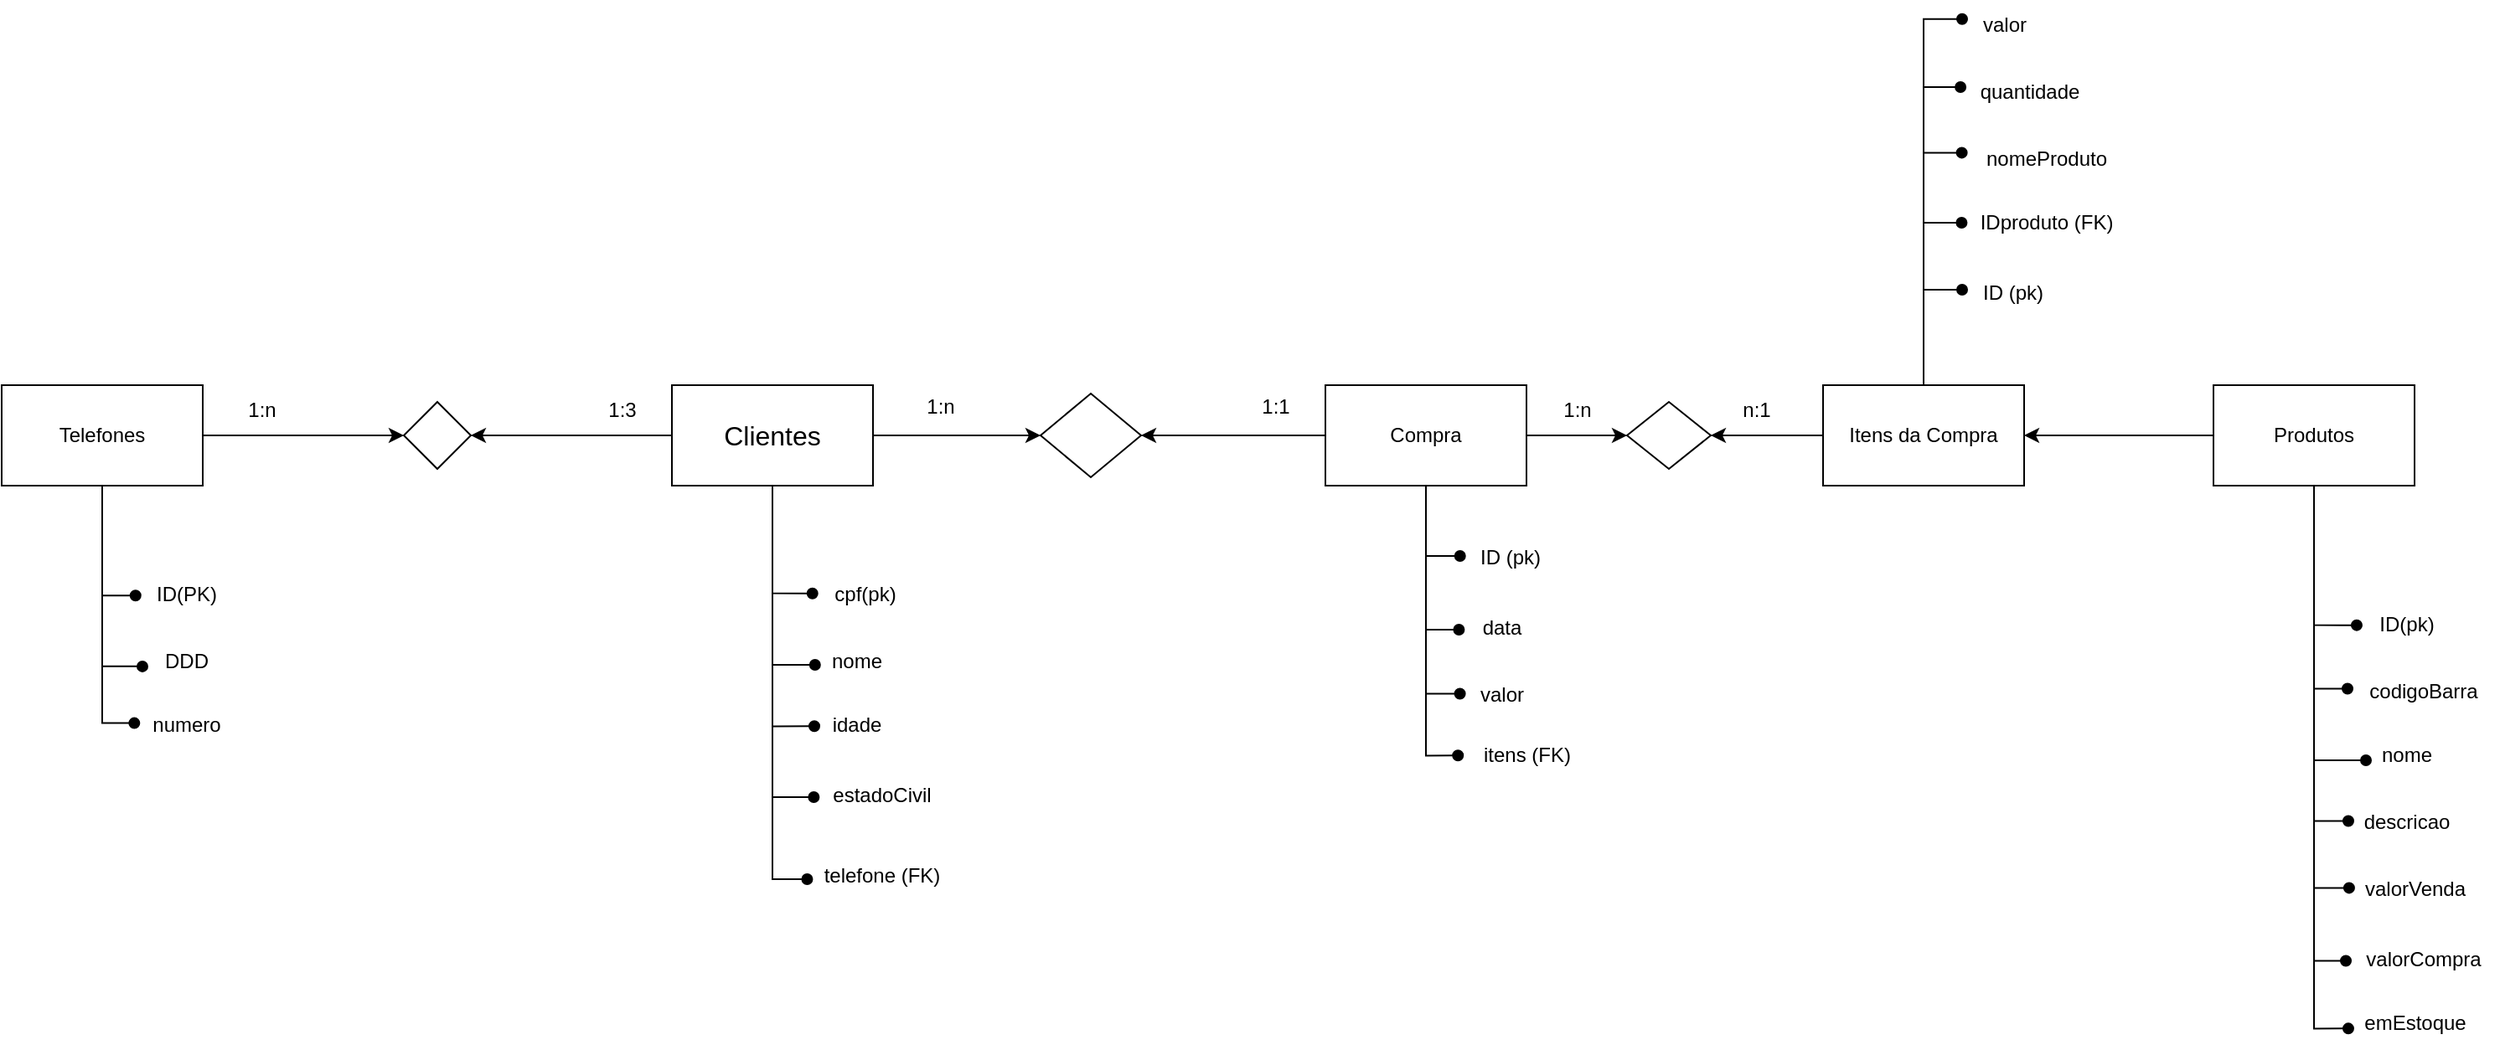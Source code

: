 <mxfile version="26.0.9">
  <diagram name="Página-1" id="S4DuTbSTEtwV_ly8wl8z">
    <mxGraphModel dx="2514" dy="2162" grid="1" gridSize="10" guides="1" tooltips="1" connect="1" arrows="1" fold="1" page="1" pageScale="1" pageWidth="827" pageHeight="1169" math="0" shadow="0">
      <root>
        <mxCell id="0" />
        <mxCell id="1" parent="0" />
        <mxCell id="m0BrgAa3eSk7KKjNeB73-33" style="edgeStyle=orthogonalEdgeStyle;rounded=0;orthogonalLoop=1;jettySize=auto;html=1;entryX=1;entryY=0.5;entryDx=0;entryDy=0;" edge="1" parent="1" source="NIqZHeDaQvGw6LNS0srn-1" target="m0BrgAa3eSk7KKjNeB73-29">
          <mxGeometry relative="1" as="geometry" />
        </mxCell>
        <mxCell id="m0BrgAa3eSk7KKjNeB73-74" value="" style="edgeStyle=orthogonalEdgeStyle;rounded=0;orthogonalLoop=1;jettySize=auto;html=1;" edge="1" parent="1" source="NIqZHeDaQvGw6LNS0srn-1" target="m0BrgAa3eSk7KKjNeB73-73">
          <mxGeometry relative="1" as="geometry" />
        </mxCell>
        <mxCell id="NIqZHeDaQvGw6LNS0srn-1" value="&lt;font size=&quot;3&quot;&gt;Clientes&lt;/font&gt;" style="rounded=0;whiteSpace=wrap;html=1;" parent="1" vertex="1">
          <mxGeometry x="160" y="200" width="120" height="60" as="geometry" />
        </mxCell>
        <mxCell id="m0BrgAa3eSk7KKjNeB73-6" value="cpf(pk)" style="text;html=1;align=center;verticalAlign=middle;resizable=0;points=[];autosize=1;strokeColor=none;fillColor=none;" vertex="1" parent="1">
          <mxGeometry x="245" y="310" width="60" height="30" as="geometry" />
        </mxCell>
        <mxCell id="m0BrgAa3eSk7KKjNeB73-7" style="edgeStyle=orthogonalEdgeStyle;rounded=0;orthogonalLoop=1;jettySize=auto;html=1;entryX=-0.019;entryY=0.478;entryDx=0;entryDy=0;entryPerimeter=0;endArrow=oval;endFill=1;" edge="1" parent="1" source="NIqZHeDaQvGw6LNS0srn-1" target="m0BrgAa3eSk7KKjNeB73-6">
          <mxGeometry relative="1" as="geometry">
            <Array as="points">
              <mxPoint x="220" y="324" />
            </Array>
          </mxGeometry>
        </mxCell>
        <mxCell id="m0BrgAa3eSk7KKjNeB73-11" value="nome" style="text;html=1;align=center;verticalAlign=middle;resizable=0;points=[];autosize=1;strokeColor=none;fillColor=none;" vertex="1" parent="1">
          <mxGeometry x="245" y="350" width="50" height="30" as="geometry" />
        </mxCell>
        <mxCell id="m0BrgAa3eSk7KKjNeB73-12" value="idade" style="text;html=1;align=center;verticalAlign=middle;resizable=0;points=[];autosize=1;strokeColor=none;fillColor=none;" vertex="1" parent="1">
          <mxGeometry x="245" y="388" width="50" height="30" as="geometry" />
        </mxCell>
        <mxCell id="m0BrgAa3eSk7KKjNeB73-14" value="estadoCivil" style="text;html=1;align=center;verticalAlign=middle;resizable=0;points=[];autosize=1;strokeColor=none;fillColor=none;" vertex="1" parent="1">
          <mxGeometry x="245" y="430" width="80" height="30" as="geometry" />
        </mxCell>
        <mxCell id="m0BrgAa3eSk7KKjNeB73-32" style="edgeStyle=orthogonalEdgeStyle;rounded=0;orthogonalLoop=1;jettySize=auto;html=1;entryX=0;entryY=0.5;entryDx=0;entryDy=0;" edge="1" parent="1" source="m0BrgAa3eSk7KKjNeB73-16" target="m0BrgAa3eSk7KKjNeB73-29">
          <mxGeometry relative="1" as="geometry" />
        </mxCell>
        <mxCell id="m0BrgAa3eSk7KKjNeB73-16" value="Telefones" style="whiteSpace=wrap;html=1;" vertex="1" parent="1">
          <mxGeometry x="-240" y="200" width="120" height="60" as="geometry" />
        </mxCell>
        <mxCell id="m0BrgAa3eSk7KKjNeB73-18" value="ID(PK)" style="text;html=1;align=center;verticalAlign=middle;resizable=0;points=[];autosize=1;strokeColor=none;fillColor=none;" vertex="1" parent="1">
          <mxGeometry x="-160" y="310" width="60" height="30" as="geometry" />
        </mxCell>
        <mxCell id="m0BrgAa3eSk7KKjNeB73-19" style="edgeStyle=orthogonalEdgeStyle;rounded=0;orthogonalLoop=1;jettySize=auto;html=1;entryX=-0.002;entryY=0.52;entryDx=0;entryDy=0;entryPerimeter=0;endArrow=oval;endFill=1;" edge="1" parent="1" source="m0BrgAa3eSk7KKjNeB73-16" target="m0BrgAa3eSk7KKjNeB73-18">
          <mxGeometry relative="1" as="geometry" />
        </mxCell>
        <mxCell id="m0BrgAa3eSk7KKjNeB73-20" value="DDD" style="text;html=1;align=center;verticalAlign=middle;resizable=0;points=[];autosize=1;strokeColor=none;fillColor=none;" vertex="1" parent="1">
          <mxGeometry x="-155" y="350" width="50" height="30" as="geometry" />
        </mxCell>
        <mxCell id="m0BrgAa3eSk7KKjNeB73-21" value="numero" style="text;html=1;align=center;verticalAlign=middle;resizable=0;points=[];autosize=1;strokeColor=none;fillColor=none;" vertex="1" parent="1">
          <mxGeometry x="-160" y="388" width="60" height="30" as="geometry" />
        </mxCell>
        <mxCell id="m0BrgAa3eSk7KKjNeB73-22" style="edgeStyle=orthogonalEdgeStyle;rounded=0;orthogonalLoop=1;jettySize=auto;html=1;entryX=-0.02;entryY=0.598;entryDx=0;entryDy=0;entryPerimeter=0;endArrow=oval;endFill=1;" edge="1" parent="1" source="m0BrgAa3eSk7KKjNeB73-16" target="m0BrgAa3eSk7KKjNeB73-20">
          <mxGeometry relative="1" as="geometry" />
        </mxCell>
        <mxCell id="m0BrgAa3eSk7KKjNeB73-23" style="edgeStyle=orthogonalEdgeStyle;rounded=0;orthogonalLoop=1;jettySize=auto;html=1;entryX=-0.014;entryY=0.46;entryDx=0;entryDy=0;entryPerimeter=0;endArrow=oval;endFill=1;" edge="1" parent="1" source="m0BrgAa3eSk7KKjNeB73-16" target="m0BrgAa3eSk7KKjNeB73-21">
          <mxGeometry relative="1" as="geometry" />
        </mxCell>
        <mxCell id="m0BrgAa3eSk7KKjNeB73-24" value="telefone (FK)" style="text;html=1;align=center;verticalAlign=middle;resizable=0;points=[];autosize=1;strokeColor=none;fillColor=none;" vertex="1" parent="1">
          <mxGeometry x="240" y="478" width="90" height="30" as="geometry" />
        </mxCell>
        <mxCell id="m0BrgAa3eSk7KKjNeB73-25" style="edgeStyle=orthogonalEdgeStyle;rounded=0;orthogonalLoop=1;jettySize=auto;html=1;entryX=0.008;entryY=0.566;entryDx=0;entryDy=0;entryPerimeter=0;endArrow=oval;endFill=1;exitX=0.5;exitY=1;exitDx=0;exitDy=0;" edge="1" parent="1" source="NIqZHeDaQvGw6LNS0srn-1" target="m0BrgAa3eSk7KKjNeB73-11">
          <mxGeometry relative="1" as="geometry">
            <mxPoint x="230" y="270" as="sourcePoint" />
            <mxPoint x="254" y="334" as="targetPoint" />
            <Array as="points">
              <mxPoint x="220" y="367" />
            </Array>
          </mxGeometry>
        </mxCell>
        <mxCell id="m0BrgAa3eSk7KKjNeB73-26" style="edgeStyle=orthogonalEdgeStyle;rounded=0;orthogonalLoop=1;jettySize=auto;html=1;entryX=0;entryY=0.522;entryDx=0;entryDy=0;entryPerimeter=0;endArrow=oval;endFill=1;exitX=0.5;exitY=1;exitDx=0;exitDy=0;" edge="1" parent="1" source="NIqZHeDaQvGw6LNS0srn-1" target="m0BrgAa3eSk7KKjNeB73-12">
          <mxGeometry relative="1" as="geometry">
            <mxPoint x="220" y="290" as="sourcePoint" />
            <mxPoint x="245" y="397" as="targetPoint" />
            <Array as="points">
              <mxPoint x="220" y="404" />
            </Array>
          </mxGeometry>
        </mxCell>
        <mxCell id="m0BrgAa3eSk7KKjNeB73-27" style="edgeStyle=orthogonalEdgeStyle;rounded=0;orthogonalLoop=1;jettySize=auto;html=1;entryX=-0.004;entryY=0.533;entryDx=0;entryDy=0;entryPerimeter=0;endArrow=oval;endFill=1;" edge="1" parent="1" source="NIqZHeDaQvGw6LNS0srn-1" target="m0BrgAa3eSk7KKjNeB73-14">
          <mxGeometry relative="1" as="geometry" />
        </mxCell>
        <mxCell id="m0BrgAa3eSk7KKjNeB73-28" style="edgeStyle=orthogonalEdgeStyle;rounded=0;orthogonalLoop=1;jettySize=auto;html=1;entryX=0.008;entryY=0.567;entryDx=0;entryDy=0;entryPerimeter=0;endArrow=oval;endFill=1;" edge="1" parent="1" source="NIqZHeDaQvGw6LNS0srn-1" target="m0BrgAa3eSk7KKjNeB73-24">
          <mxGeometry relative="1" as="geometry" />
        </mxCell>
        <mxCell id="m0BrgAa3eSk7KKjNeB73-29" value="" style="rhombus;whiteSpace=wrap;html=1;" vertex="1" parent="1">
          <mxGeometry y="210" width="40" height="40" as="geometry" />
        </mxCell>
        <mxCell id="m0BrgAa3eSk7KKjNeB73-34" value="1:n" style="text;html=1;align=center;verticalAlign=middle;resizable=0;points=[];autosize=1;strokeColor=none;fillColor=none;" vertex="1" parent="1">
          <mxGeometry x="-105" y="200" width="40" height="30" as="geometry" />
        </mxCell>
        <mxCell id="m0BrgAa3eSk7KKjNeB73-35" value="1:3" style="text;html=1;align=center;verticalAlign=middle;resizable=0;points=[];autosize=1;strokeColor=none;fillColor=none;" vertex="1" parent="1">
          <mxGeometry x="110" y="200" width="40" height="30" as="geometry" />
        </mxCell>
        <mxCell id="m0BrgAa3eSk7KKjNeB73-101" style="edgeStyle=orthogonalEdgeStyle;rounded=0;orthogonalLoop=1;jettySize=auto;html=1;entryX=1;entryY=0.5;entryDx=0;entryDy=0;" edge="1" parent="1" source="m0BrgAa3eSk7KKjNeB73-36" target="m0BrgAa3eSk7KKjNeB73-84">
          <mxGeometry relative="1" as="geometry" />
        </mxCell>
        <mxCell id="m0BrgAa3eSk7KKjNeB73-36" value="Produtos" style="whiteSpace=wrap;html=1;" vertex="1" parent="1">
          <mxGeometry x="1080" y="200" width="120" height="60" as="geometry" />
        </mxCell>
        <mxCell id="m0BrgAa3eSk7KKjNeB73-37" value="ID(pk)" style="text;html=1;align=center;verticalAlign=middle;resizable=0;points=[];autosize=1;strokeColor=none;fillColor=none;" vertex="1" parent="1">
          <mxGeometry x="1165" y="328" width="60" height="30" as="geometry" />
        </mxCell>
        <mxCell id="m0BrgAa3eSk7KKjNeB73-38" style="edgeStyle=orthogonalEdgeStyle;rounded=0;orthogonalLoop=1;jettySize=auto;html=1;entryX=0.008;entryY=0.511;entryDx=0;entryDy=0;entryPerimeter=0;endArrow=oval;endFill=1;" edge="1" parent="1" source="m0BrgAa3eSk7KKjNeB73-36" target="m0BrgAa3eSk7KKjNeB73-37">
          <mxGeometry relative="1" as="geometry" />
        </mxCell>
        <mxCell id="m0BrgAa3eSk7KKjNeB73-39" value="codigoBarra" style="text;html=1;align=center;verticalAlign=middle;resizable=0;points=[];autosize=1;strokeColor=none;fillColor=none;" vertex="1" parent="1">
          <mxGeometry x="1160" y="368" width="90" height="30" as="geometry" />
        </mxCell>
        <mxCell id="m0BrgAa3eSk7KKjNeB73-40" value="descricao" style="text;html=1;align=center;verticalAlign=middle;resizable=0;points=[];autosize=1;strokeColor=none;fillColor=none;" vertex="1" parent="1">
          <mxGeometry x="1160" y="446" width="70" height="30" as="geometry" />
        </mxCell>
        <mxCell id="m0BrgAa3eSk7KKjNeB73-41" value="valorVenda" style="text;html=1;align=center;verticalAlign=middle;resizable=0;points=[];autosize=1;strokeColor=none;fillColor=none;" vertex="1" parent="1">
          <mxGeometry x="1160" y="486" width="80" height="30" as="geometry" />
        </mxCell>
        <mxCell id="m0BrgAa3eSk7KKjNeB73-42" value="valorCompra" style="text;html=1;align=center;verticalAlign=middle;resizable=0;points=[];autosize=1;strokeColor=none;fillColor=none;" vertex="1" parent="1">
          <mxGeometry x="1160" y="528" width="90" height="30" as="geometry" />
        </mxCell>
        <mxCell id="m0BrgAa3eSk7KKjNeB73-44" style="edgeStyle=orthogonalEdgeStyle;rounded=0;orthogonalLoop=1;jettySize=auto;html=1;entryX=0;entryY=0.441;entryDx=0;entryDy=0;entryPerimeter=0;endArrow=oval;endFill=1;" edge="1" parent="1" source="m0BrgAa3eSk7KKjNeB73-36" target="m0BrgAa3eSk7KKjNeB73-39">
          <mxGeometry relative="1" as="geometry" />
        </mxCell>
        <mxCell id="m0BrgAa3eSk7KKjNeB73-45" style="edgeStyle=orthogonalEdgeStyle;rounded=0;orthogonalLoop=1;jettySize=auto;html=1;entryX=0.007;entryY=0.476;entryDx=0;entryDy=0;entryPerimeter=0;endArrow=oval;endFill=1;" edge="1" parent="1" source="m0BrgAa3eSk7KKjNeB73-36" target="m0BrgAa3eSk7KKjNeB73-40">
          <mxGeometry relative="1" as="geometry" />
        </mxCell>
        <mxCell id="m0BrgAa3eSk7KKjNeB73-46" style="edgeStyle=orthogonalEdgeStyle;rounded=0;orthogonalLoop=1;jettySize=auto;html=1;entryX=0.012;entryY=0.473;entryDx=0;entryDy=0;entryPerimeter=0;endArrow=oval;endFill=1;" edge="1" parent="1" source="m0BrgAa3eSk7KKjNeB73-36" target="m0BrgAa3eSk7KKjNeB73-41">
          <mxGeometry relative="1" as="geometry" />
        </mxCell>
        <mxCell id="m0BrgAa3eSk7KKjNeB73-47" style="edgeStyle=orthogonalEdgeStyle;rounded=0;orthogonalLoop=1;jettySize=auto;html=1;entryX=-0.011;entryY=0.524;entryDx=0;entryDy=0;entryPerimeter=0;endArrow=oval;endFill=1;" edge="1" parent="1" source="m0BrgAa3eSk7KKjNeB73-36" target="m0BrgAa3eSk7KKjNeB73-42">
          <mxGeometry relative="1" as="geometry" />
        </mxCell>
        <mxCell id="m0BrgAa3eSk7KKjNeB73-54" value="emEstoque" style="text;html=1;align=center;verticalAlign=middle;resizable=0;points=[];autosize=1;strokeColor=none;fillColor=none;" vertex="1" parent="1">
          <mxGeometry x="1160" y="566" width="80" height="30" as="geometry" />
        </mxCell>
        <mxCell id="m0BrgAa3eSk7KKjNeB73-55" style="edgeStyle=orthogonalEdgeStyle;rounded=0;orthogonalLoop=1;jettySize=auto;html=1;entryX=0.006;entryY=0.606;entryDx=0;entryDy=0;entryPerimeter=0;endArrow=oval;endFill=1;" edge="1" parent="1" source="m0BrgAa3eSk7KKjNeB73-36" target="m0BrgAa3eSk7KKjNeB73-54">
          <mxGeometry relative="1" as="geometry" />
        </mxCell>
        <mxCell id="m0BrgAa3eSk7KKjNeB73-75" value="" style="edgeStyle=orthogonalEdgeStyle;rounded=0;orthogonalLoop=1;jettySize=auto;html=1;" edge="1" parent="1" source="m0BrgAa3eSk7KKjNeB73-58" target="m0BrgAa3eSk7KKjNeB73-73">
          <mxGeometry relative="1" as="geometry" />
        </mxCell>
        <mxCell id="m0BrgAa3eSk7KKjNeB73-86" style="edgeStyle=orthogonalEdgeStyle;rounded=0;orthogonalLoop=1;jettySize=auto;html=1;entryX=0;entryY=0.5;entryDx=0;entryDy=0;" edge="1" parent="1" source="m0BrgAa3eSk7KKjNeB73-58" target="m0BrgAa3eSk7KKjNeB73-85">
          <mxGeometry relative="1" as="geometry" />
        </mxCell>
        <mxCell id="m0BrgAa3eSk7KKjNeB73-58" value="Compra" style="whiteSpace=wrap;html=1;" vertex="1" parent="1">
          <mxGeometry x="550" y="200" width="120" height="60" as="geometry" />
        </mxCell>
        <mxCell id="m0BrgAa3eSk7KKjNeB73-60" style="edgeStyle=orthogonalEdgeStyle;rounded=0;orthogonalLoop=1;jettySize=auto;html=1;entryX=0.006;entryY=0.467;entryDx=0;entryDy=0;entryPerimeter=0;endArrow=oval;endFill=1;" edge="1" parent="1" source="m0BrgAa3eSk7KKjNeB73-58" target="m0BrgAa3eSk7KKjNeB73-67">
          <mxGeometry relative="1" as="geometry">
            <mxPoint x="630" y="302.01" as="targetPoint" />
          </mxGeometry>
        </mxCell>
        <mxCell id="m0BrgAa3eSk7KKjNeB73-63" value="data" style="text;html=1;align=center;verticalAlign=middle;resizable=0;points=[];autosize=1;strokeColor=none;fillColor=none;" vertex="1" parent="1">
          <mxGeometry x="630" y="330" width="50" height="30" as="geometry" />
        </mxCell>
        <mxCell id="m0BrgAa3eSk7KKjNeB73-64" value="valor" style="text;html=1;align=center;verticalAlign=middle;resizable=0;points=[];autosize=1;strokeColor=none;fillColor=none;" vertex="1" parent="1">
          <mxGeometry x="630" y="370" width="50" height="30" as="geometry" />
        </mxCell>
        <mxCell id="m0BrgAa3eSk7KKjNeB73-65" value="itens (FK)" style="text;html=1;align=center;verticalAlign=middle;resizable=0;points=[];autosize=1;strokeColor=none;fillColor=none;" vertex="1" parent="1">
          <mxGeometry x="630" y="406" width="80" height="30" as="geometry" />
        </mxCell>
        <mxCell id="m0BrgAa3eSk7KKjNeB73-67" value="ID (pk)" style="text;html=1;align=center;verticalAlign=middle;resizable=0;points=[];autosize=1;strokeColor=none;fillColor=none;" vertex="1" parent="1">
          <mxGeometry x="630" y="288" width="60" height="30" as="geometry" />
        </mxCell>
        <mxCell id="m0BrgAa3eSk7KKjNeB73-68" style="edgeStyle=orthogonalEdgeStyle;rounded=0;orthogonalLoop=1;jettySize=auto;html=1;entryX=-0.006;entryY=0.533;entryDx=0;entryDy=0;entryPerimeter=0;endArrow=oval;endFill=1;" edge="1" parent="1" source="m0BrgAa3eSk7KKjNeB73-58" target="m0BrgAa3eSk7KKjNeB73-63">
          <mxGeometry relative="1" as="geometry" />
        </mxCell>
        <mxCell id="m0BrgAa3eSk7KKjNeB73-69" style="edgeStyle=orthogonalEdgeStyle;rounded=0;orthogonalLoop=1;jettySize=auto;html=1;entryX=-0.011;entryY=0.505;entryDx=0;entryDy=0;entryPerimeter=0;endArrow=oval;endFill=1;" edge="1" parent="1" source="m0BrgAa3eSk7KKjNeB73-58" target="m0BrgAa3eSk7KKjNeB73-65">
          <mxGeometry relative="1" as="geometry" />
        </mxCell>
        <mxCell id="m0BrgAa3eSk7KKjNeB73-72" style="edgeStyle=orthogonalEdgeStyle;rounded=0;orthogonalLoop=1;jettySize=auto;html=1;entryX=0.006;entryY=0.476;entryDx=0;entryDy=0;entryPerimeter=0;endArrow=oval;endFill=1;" edge="1" parent="1" source="m0BrgAa3eSk7KKjNeB73-58" target="m0BrgAa3eSk7KKjNeB73-64">
          <mxGeometry relative="1" as="geometry" />
        </mxCell>
        <mxCell id="m0BrgAa3eSk7KKjNeB73-73" value="" style="rhombus;whiteSpace=wrap;html=1;" vertex="1" parent="1">
          <mxGeometry x="380" y="205" width="60" height="50" as="geometry" />
        </mxCell>
        <mxCell id="m0BrgAa3eSk7KKjNeB73-76" value="1:n" style="text;html=1;align=center;verticalAlign=middle;resizable=0;points=[];autosize=1;strokeColor=none;fillColor=none;" vertex="1" parent="1">
          <mxGeometry x="300" y="198" width="40" height="30" as="geometry" />
        </mxCell>
        <mxCell id="m0BrgAa3eSk7KKjNeB73-83" value="1:1" style="text;html=1;align=center;verticalAlign=middle;resizable=0;points=[];autosize=1;strokeColor=none;fillColor=none;" vertex="1" parent="1">
          <mxGeometry x="500" y="198" width="40" height="30" as="geometry" />
        </mxCell>
        <mxCell id="m0BrgAa3eSk7KKjNeB73-87" style="edgeStyle=orthogonalEdgeStyle;rounded=0;orthogonalLoop=1;jettySize=auto;html=1;entryX=1;entryY=0.5;entryDx=0;entryDy=0;" edge="1" parent="1" source="m0BrgAa3eSk7KKjNeB73-84" target="m0BrgAa3eSk7KKjNeB73-85">
          <mxGeometry relative="1" as="geometry" />
        </mxCell>
        <mxCell id="m0BrgAa3eSk7KKjNeB73-84" value="Itens da Compra" style="whiteSpace=wrap;html=1;" vertex="1" parent="1">
          <mxGeometry x="847" y="200" width="120" height="60" as="geometry" />
        </mxCell>
        <mxCell id="m0BrgAa3eSk7KKjNeB73-85" value="" style="rhombus;whiteSpace=wrap;html=1;" vertex="1" parent="1">
          <mxGeometry x="730" y="210" width="50" height="40" as="geometry" />
        </mxCell>
        <mxCell id="m0BrgAa3eSk7KKjNeB73-88" value="ID (pk)" style="text;html=1;align=center;verticalAlign=middle;resizable=0;points=[];autosize=1;strokeColor=none;fillColor=none;" vertex="1" parent="1">
          <mxGeometry x="930" y="130" width="60" height="30" as="geometry" />
        </mxCell>
        <mxCell id="m0BrgAa3eSk7KKjNeB73-89" style="edgeStyle=orthogonalEdgeStyle;rounded=0;orthogonalLoop=1;jettySize=auto;html=1;entryX=0;entryY=0.433;entryDx=0;entryDy=0;entryPerimeter=0;endArrow=oval;endFill=1;" edge="1" parent="1" source="m0BrgAa3eSk7KKjNeB73-84" target="m0BrgAa3eSk7KKjNeB73-88">
          <mxGeometry relative="1" as="geometry" />
        </mxCell>
        <mxCell id="m0BrgAa3eSk7KKjNeB73-91" value="nome" style="text;html=1;align=center;verticalAlign=middle;resizable=0;points=[];autosize=1;strokeColor=none;fillColor=none;" vertex="1" parent="1">
          <mxGeometry x="1170" y="406" width="50" height="30" as="geometry" />
        </mxCell>
        <mxCell id="m0BrgAa3eSk7KKjNeB73-92" style="edgeStyle=orthogonalEdgeStyle;rounded=0;orthogonalLoop=1;jettySize=auto;html=1;entryX=0.02;entryY=0.6;entryDx=0;entryDy=0;entryPerimeter=0;endArrow=oval;endFill=1;" edge="1" parent="1" source="m0BrgAa3eSk7KKjNeB73-36" target="m0BrgAa3eSk7KKjNeB73-91">
          <mxGeometry relative="1" as="geometry" />
        </mxCell>
        <mxCell id="m0BrgAa3eSk7KKjNeB73-93" value="nomeProduto" style="text;html=1;align=center;verticalAlign=middle;resizable=0;points=[];autosize=1;strokeColor=none;fillColor=none;" vertex="1" parent="1">
          <mxGeometry x="930" y="50" width="100" height="30" as="geometry" />
        </mxCell>
        <mxCell id="m0BrgAa3eSk7KKjNeB73-94" value="quantidade" style="text;html=1;align=center;verticalAlign=middle;resizable=0;points=[];autosize=1;strokeColor=none;fillColor=none;" vertex="1" parent="1">
          <mxGeometry x="930" y="10" width="80" height="30" as="geometry" />
        </mxCell>
        <mxCell id="m0BrgAa3eSk7KKjNeB73-95" style="edgeStyle=orthogonalEdgeStyle;rounded=0;orthogonalLoop=1;jettySize=auto;html=1;entryX=-0.012;entryY=0.4;entryDx=0;entryDy=0;entryPerimeter=0;endArrow=oval;endFill=1;" edge="1" parent="1" source="m0BrgAa3eSk7KKjNeB73-84" target="m0BrgAa3eSk7KKjNeB73-94">
          <mxGeometry relative="1" as="geometry" />
        </mxCell>
        <mxCell id="m0BrgAa3eSk7KKjNeB73-98" value="1:n" style="text;html=1;align=center;verticalAlign=middle;resizable=0;points=[];autosize=1;strokeColor=none;fillColor=none;" vertex="1" parent="1">
          <mxGeometry x="680" y="200" width="40" height="30" as="geometry" />
        </mxCell>
        <mxCell id="m0BrgAa3eSk7KKjNeB73-99" value="n:1" style="text;html=1;align=center;verticalAlign=middle;resizable=0;points=[];autosize=1;strokeColor=none;fillColor=none;" vertex="1" parent="1">
          <mxGeometry x="787" y="200" width="40" height="30" as="geometry" />
        </mxCell>
        <mxCell id="m0BrgAa3eSk7KKjNeB73-100" style="edgeStyle=orthogonalEdgeStyle;rounded=0;orthogonalLoop=1;jettySize=auto;html=1;entryX=-0.002;entryY=0.373;entryDx=0;entryDy=0;entryPerimeter=0;endArrow=oval;endFill=1;" edge="1" parent="1" source="m0BrgAa3eSk7KKjNeB73-84" target="m0BrgAa3eSk7KKjNeB73-93">
          <mxGeometry relative="1" as="geometry" />
        </mxCell>
        <mxCell id="m0BrgAa3eSk7KKjNeB73-106" value="IDproduto (FK)" style="text;html=1;align=center;verticalAlign=middle;resizable=0;points=[];autosize=1;strokeColor=none;fillColor=none;" vertex="1" parent="1">
          <mxGeometry x="930" y="88" width="100" height="30" as="geometry" />
        </mxCell>
        <mxCell id="m0BrgAa3eSk7KKjNeB73-107" style="edgeStyle=orthogonalEdgeStyle;rounded=0;orthogonalLoop=1;jettySize=auto;html=1;entryX=-0.003;entryY=0.5;entryDx=0;entryDy=0;entryPerimeter=0;endArrow=oval;endFill=1;" edge="1" parent="1" source="m0BrgAa3eSk7KKjNeB73-84" target="m0BrgAa3eSk7KKjNeB73-106">
          <mxGeometry relative="1" as="geometry" />
        </mxCell>
        <mxCell id="m0BrgAa3eSk7KKjNeB73-109" value="valor" style="text;html=1;align=center;verticalAlign=middle;resizable=0;points=[];autosize=1;strokeColor=none;fillColor=none;" vertex="1" parent="1">
          <mxGeometry x="930" y="-30" width="50" height="30" as="geometry" />
        </mxCell>
        <mxCell id="m0BrgAa3eSk7KKjNeB73-110" style="edgeStyle=orthogonalEdgeStyle;rounded=0;orthogonalLoop=1;jettySize=auto;html=1;entryX=0;entryY=0.379;entryDx=0;entryDy=0;entryPerimeter=0;endArrow=oval;endFill=1;" edge="1" parent="1" source="m0BrgAa3eSk7KKjNeB73-84" target="m0BrgAa3eSk7KKjNeB73-109">
          <mxGeometry relative="1" as="geometry" />
        </mxCell>
      </root>
    </mxGraphModel>
  </diagram>
</mxfile>
